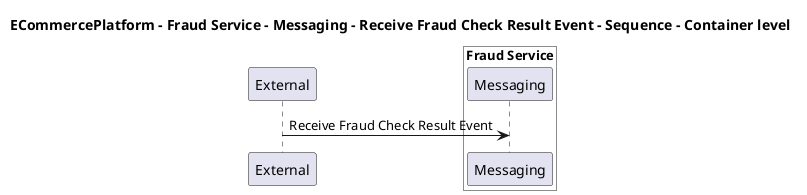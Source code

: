 @startuml

title ECommercePlatform - Fraud Service - Messaging - Receive Fraud Check Result Event - Sequence - Container level

participant "External" as C4InterFlow.SoftwareSystems.ExternalSystem

box "Fraud Service" #White
    participant "Messaging" as ECommercePlatform.SoftwareSystems.FraudService.Containers.Messaging
end box


C4InterFlow.SoftwareSystems.ExternalSystem -> ECommercePlatform.SoftwareSystems.FraudService.Containers.Messaging : Receive Fraud Check Result Event


@enduml
